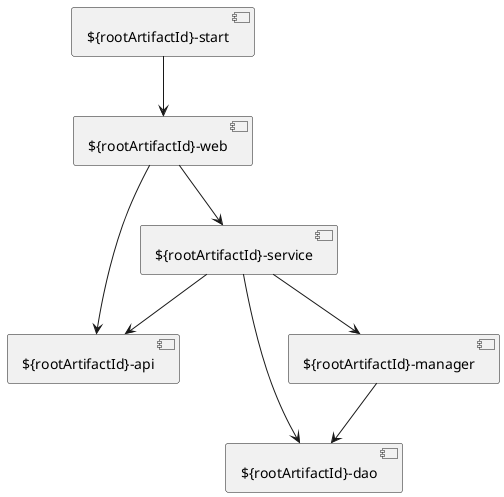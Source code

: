 @startuml
[${rootArtifactId}-start] --> [${rootArtifactId}-web]
[${rootArtifactId}-web] --> [${rootArtifactId}-api]
[${rootArtifactId}-web] --> [${rootArtifactId}-service]
[${rootArtifactId}-service] --> [${rootArtifactId}-api]
[${rootArtifactId}-service] --> [${rootArtifactId}-dao]
[${rootArtifactId}-service] --> [${rootArtifactId}-manager]
[${rootArtifactId}-manager] --> [${rootArtifactId}-dao]
@enduml
